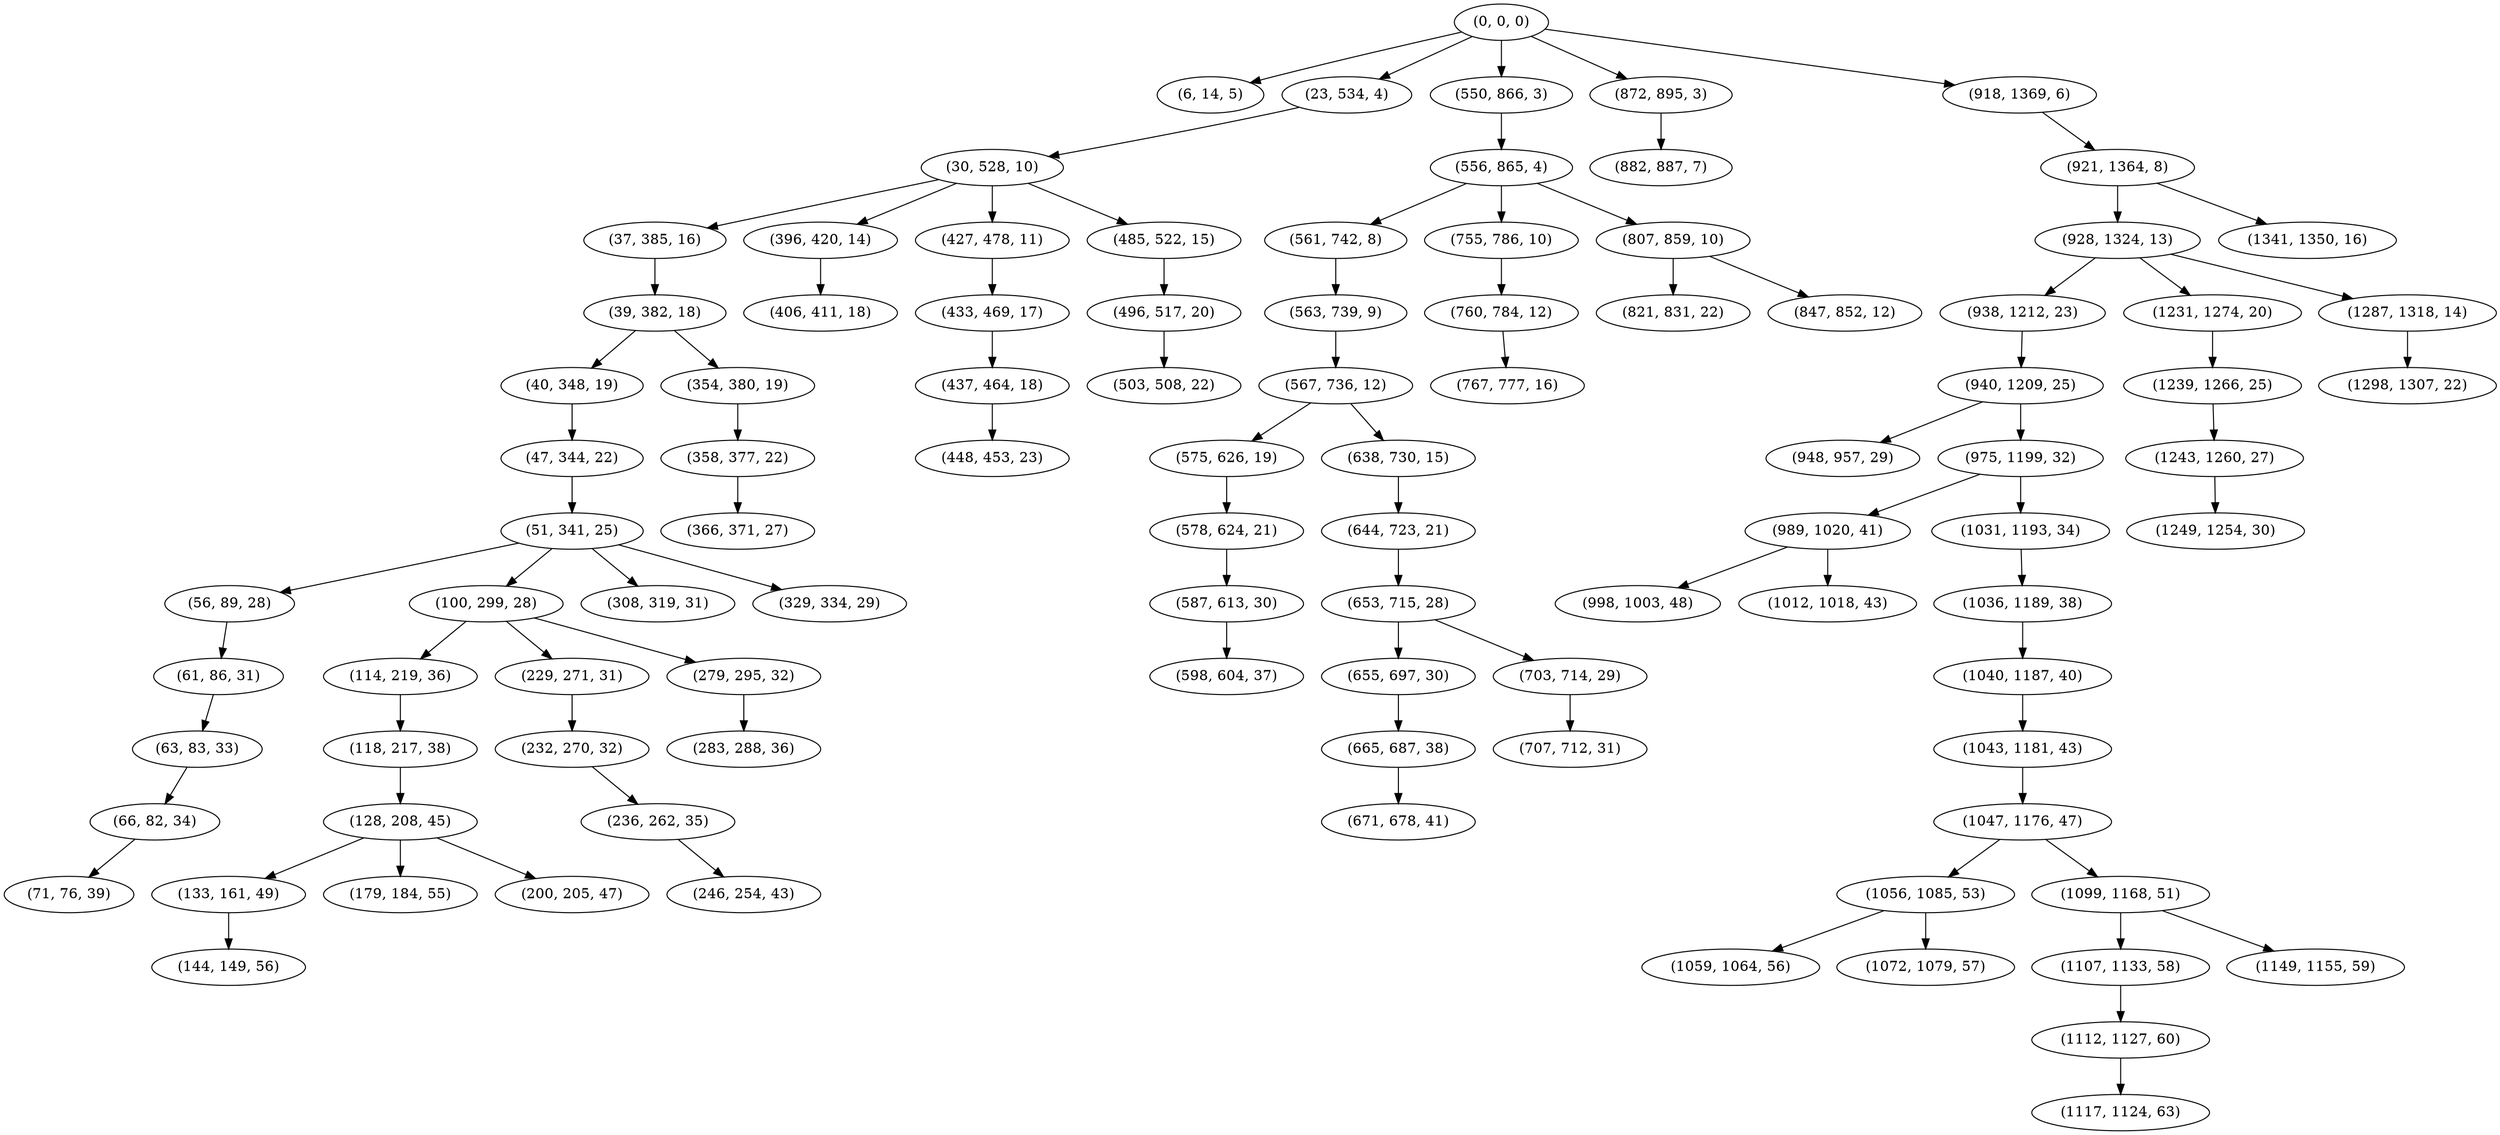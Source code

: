 digraph tree {
    "(0, 0, 0)";
    "(6, 14, 5)";
    "(23, 534, 4)";
    "(30, 528, 10)";
    "(37, 385, 16)";
    "(39, 382, 18)";
    "(40, 348, 19)";
    "(47, 344, 22)";
    "(51, 341, 25)";
    "(56, 89, 28)";
    "(61, 86, 31)";
    "(63, 83, 33)";
    "(66, 82, 34)";
    "(71, 76, 39)";
    "(100, 299, 28)";
    "(114, 219, 36)";
    "(118, 217, 38)";
    "(128, 208, 45)";
    "(133, 161, 49)";
    "(144, 149, 56)";
    "(179, 184, 55)";
    "(200, 205, 47)";
    "(229, 271, 31)";
    "(232, 270, 32)";
    "(236, 262, 35)";
    "(246, 254, 43)";
    "(279, 295, 32)";
    "(283, 288, 36)";
    "(308, 319, 31)";
    "(329, 334, 29)";
    "(354, 380, 19)";
    "(358, 377, 22)";
    "(366, 371, 27)";
    "(396, 420, 14)";
    "(406, 411, 18)";
    "(427, 478, 11)";
    "(433, 469, 17)";
    "(437, 464, 18)";
    "(448, 453, 23)";
    "(485, 522, 15)";
    "(496, 517, 20)";
    "(503, 508, 22)";
    "(550, 866, 3)";
    "(556, 865, 4)";
    "(561, 742, 8)";
    "(563, 739, 9)";
    "(567, 736, 12)";
    "(575, 626, 19)";
    "(578, 624, 21)";
    "(587, 613, 30)";
    "(598, 604, 37)";
    "(638, 730, 15)";
    "(644, 723, 21)";
    "(653, 715, 28)";
    "(655, 697, 30)";
    "(665, 687, 38)";
    "(671, 678, 41)";
    "(703, 714, 29)";
    "(707, 712, 31)";
    "(755, 786, 10)";
    "(760, 784, 12)";
    "(767, 777, 16)";
    "(807, 859, 10)";
    "(821, 831, 22)";
    "(847, 852, 12)";
    "(872, 895, 3)";
    "(882, 887, 7)";
    "(918, 1369, 6)";
    "(921, 1364, 8)";
    "(928, 1324, 13)";
    "(938, 1212, 23)";
    "(940, 1209, 25)";
    "(948, 957, 29)";
    "(975, 1199, 32)";
    "(989, 1020, 41)";
    "(998, 1003, 48)";
    "(1012, 1018, 43)";
    "(1031, 1193, 34)";
    "(1036, 1189, 38)";
    "(1040, 1187, 40)";
    "(1043, 1181, 43)";
    "(1047, 1176, 47)";
    "(1056, 1085, 53)";
    "(1059, 1064, 56)";
    "(1072, 1079, 57)";
    "(1099, 1168, 51)";
    "(1107, 1133, 58)";
    "(1112, 1127, 60)";
    "(1117, 1124, 63)";
    "(1149, 1155, 59)";
    "(1231, 1274, 20)";
    "(1239, 1266, 25)";
    "(1243, 1260, 27)";
    "(1249, 1254, 30)";
    "(1287, 1318, 14)";
    "(1298, 1307, 22)";
    "(1341, 1350, 16)";
    "(0, 0, 0)" -> "(6, 14, 5)";
    "(0, 0, 0)" -> "(23, 534, 4)";
    "(0, 0, 0)" -> "(550, 866, 3)";
    "(0, 0, 0)" -> "(872, 895, 3)";
    "(0, 0, 0)" -> "(918, 1369, 6)";
    "(23, 534, 4)" -> "(30, 528, 10)";
    "(30, 528, 10)" -> "(37, 385, 16)";
    "(30, 528, 10)" -> "(396, 420, 14)";
    "(30, 528, 10)" -> "(427, 478, 11)";
    "(30, 528, 10)" -> "(485, 522, 15)";
    "(37, 385, 16)" -> "(39, 382, 18)";
    "(39, 382, 18)" -> "(40, 348, 19)";
    "(39, 382, 18)" -> "(354, 380, 19)";
    "(40, 348, 19)" -> "(47, 344, 22)";
    "(47, 344, 22)" -> "(51, 341, 25)";
    "(51, 341, 25)" -> "(56, 89, 28)";
    "(51, 341, 25)" -> "(100, 299, 28)";
    "(51, 341, 25)" -> "(308, 319, 31)";
    "(51, 341, 25)" -> "(329, 334, 29)";
    "(56, 89, 28)" -> "(61, 86, 31)";
    "(61, 86, 31)" -> "(63, 83, 33)";
    "(63, 83, 33)" -> "(66, 82, 34)";
    "(66, 82, 34)" -> "(71, 76, 39)";
    "(100, 299, 28)" -> "(114, 219, 36)";
    "(100, 299, 28)" -> "(229, 271, 31)";
    "(100, 299, 28)" -> "(279, 295, 32)";
    "(114, 219, 36)" -> "(118, 217, 38)";
    "(118, 217, 38)" -> "(128, 208, 45)";
    "(128, 208, 45)" -> "(133, 161, 49)";
    "(128, 208, 45)" -> "(179, 184, 55)";
    "(128, 208, 45)" -> "(200, 205, 47)";
    "(133, 161, 49)" -> "(144, 149, 56)";
    "(229, 271, 31)" -> "(232, 270, 32)";
    "(232, 270, 32)" -> "(236, 262, 35)";
    "(236, 262, 35)" -> "(246, 254, 43)";
    "(279, 295, 32)" -> "(283, 288, 36)";
    "(354, 380, 19)" -> "(358, 377, 22)";
    "(358, 377, 22)" -> "(366, 371, 27)";
    "(396, 420, 14)" -> "(406, 411, 18)";
    "(427, 478, 11)" -> "(433, 469, 17)";
    "(433, 469, 17)" -> "(437, 464, 18)";
    "(437, 464, 18)" -> "(448, 453, 23)";
    "(485, 522, 15)" -> "(496, 517, 20)";
    "(496, 517, 20)" -> "(503, 508, 22)";
    "(550, 866, 3)" -> "(556, 865, 4)";
    "(556, 865, 4)" -> "(561, 742, 8)";
    "(556, 865, 4)" -> "(755, 786, 10)";
    "(556, 865, 4)" -> "(807, 859, 10)";
    "(561, 742, 8)" -> "(563, 739, 9)";
    "(563, 739, 9)" -> "(567, 736, 12)";
    "(567, 736, 12)" -> "(575, 626, 19)";
    "(567, 736, 12)" -> "(638, 730, 15)";
    "(575, 626, 19)" -> "(578, 624, 21)";
    "(578, 624, 21)" -> "(587, 613, 30)";
    "(587, 613, 30)" -> "(598, 604, 37)";
    "(638, 730, 15)" -> "(644, 723, 21)";
    "(644, 723, 21)" -> "(653, 715, 28)";
    "(653, 715, 28)" -> "(655, 697, 30)";
    "(653, 715, 28)" -> "(703, 714, 29)";
    "(655, 697, 30)" -> "(665, 687, 38)";
    "(665, 687, 38)" -> "(671, 678, 41)";
    "(703, 714, 29)" -> "(707, 712, 31)";
    "(755, 786, 10)" -> "(760, 784, 12)";
    "(760, 784, 12)" -> "(767, 777, 16)";
    "(807, 859, 10)" -> "(821, 831, 22)";
    "(807, 859, 10)" -> "(847, 852, 12)";
    "(872, 895, 3)" -> "(882, 887, 7)";
    "(918, 1369, 6)" -> "(921, 1364, 8)";
    "(921, 1364, 8)" -> "(928, 1324, 13)";
    "(921, 1364, 8)" -> "(1341, 1350, 16)";
    "(928, 1324, 13)" -> "(938, 1212, 23)";
    "(928, 1324, 13)" -> "(1231, 1274, 20)";
    "(928, 1324, 13)" -> "(1287, 1318, 14)";
    "(938, 1212, 23)" -> "(940, 1209, 25)";
    "(940, 1209, 25)" -> "(948, 957, 29)";
    "(940, 1209, 25)" -> "(975, 1199, 32)";
    "(975, 1199, 32)" -> "(989, 1020, 41)";
    "(975, 1199, 32)" -> "(1031, 1193, 34)";
    "(989, 1020, 41)" -> "(998, 1003, 48)";
    "(989, 1020, 41)" -> "(1012, 1018, 43)";
    "(1031, 1193, 34)" -> "(1036, 1189, 38)";
    "(1036, 1189, 38)" -> "(1040, 1187, 40)";
    "(1040, 1187, 40)" -> "(1043, 1181, 43)";
    "(1043, 1181, 43)" -> "(1047, 1176, 47)";
    "(1047, 1176, 47)" -> "(1056, 1085, 53)";
    "(1047, 1176, 47)" -> "(1099, 1168, 51)";
    "(1056, 1085, 53)" -> "(1059, 1064, 56)";
    "(1056, 1085, 53)" -> "(1072, 1079, 57)";
    "(1099, 1168, 51)" -> "(1107, 1133, 58)";
    "(1099, 1168, 51)" -> "(1149, 1155, 59)";
    "(1107, 1133, 58)" -> "(1112, 1127, 60)";
    "(1112, 1127, 60)" -> "(1117, 1124, 63)";
    "(1231, 1274, 20)" -> "(1239, 1266, 25)";
    "(1239, 1266, 25)" -> "(1243, 1260, 27)";
    "(1243, 1260, 27)" -> "(1249, 1254, 30)";
    "(1287, 1318, 14)" -> "(1298, 1307, 22)";
}
